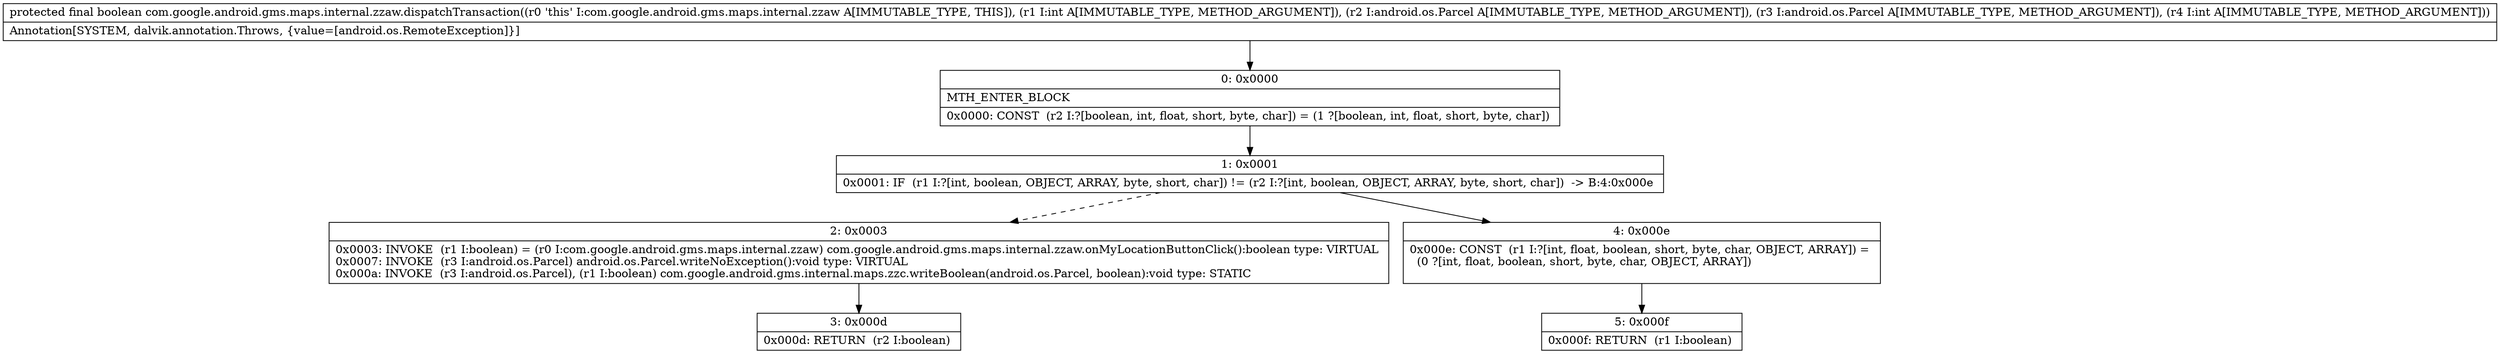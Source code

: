 digraph "CFG forcom.google.android.gms.maps.internal.zzaw.dispatchTransaction(ILandroid\/os\/Parcel;Landroid\/os\/Parcel;I)Z" {
Node_0 [shape=record,label="{0\:\ 0x0000|MTH_ENTER_BLOCK\l|0x0000: CONST  (r2 I:?[boolean, int, float, short, byte, char]) = (1 ?[boolean, int, float, short, byte, char]) \l}"];
Node_1 [shape=record,label="{1\:\ 0x0001|0x0001: IF  (r1 I:?[int, boolean, OBJECT, ARRAY, byte, short, char]) != (r2 I:?[int, boolean, OBJECT, ARRAY, byte, short, char])  \-\> B:4:0x000e \l}"];
Node_2 [shape=record,label="{2\:\ 0x0003|0x0003: INVOKE  (r1 I:boolean) = (r0 I:com.google.android.gms.maps.internal.zzaw) com.google.android.gms.maps.internal.zzaw.onMyLocationButtonClick():boolean type: VIRTUAL \l0x0007: INVOKE  (r3 I:android.os.Parcel) android.os.Parcel.writeNoException():void type: VIRTUAL \l0x000a: INVOKE  (r3 I:android.os.Parcel), (r1 I:boolean) com.google.android.gms.internal.maps.zzc.writeBoolean(android.os.Parcel, boolean):void type: STATIC \l}"];
Node_3 [shape=record,label="{3\:\ 0x000d|0x000d: RETURN  (r2 I:boolean) \l}"];
Node_4 [shape=record,label="{4\:\ 0x000e|0x000e: CONST  (r1 I:?[int, float, boolean, short, byte, char, OBJECT, ARRAY]) = \l  (0 ?[int, float, boolean, short, byte, char, OBJECT, ARRAY])\l \l}"];
Node_5 [shape=record,label="{5\:\ 0x000f|0x000f: RETURN  (r1 I:boolean) \l}"];
MethodNode[shape=record,label="{protected final boolean com.google.android.gms.maps.internal.zzaw.dispatchTransaction((r0 'this' I:com.google.android.gms.maps.internal.zzaw A[IMMUTABLE_TYPE, THIS]), (r1 I:int A[IMMUTABLE_TYPE, METHOD_ARGUMENT]), (r2 I:android.os.Parcel A[IMMUTABLE_TYPE, METHOD_ARGUMENT]), (r3 I:android.os.Parcel A[IMMUTABLE_TYPE, METHOD_ARGUMENT]), (r4 I:int A[IMMUTABLE_TYPE, METHOD_ARGUMENT]))  | Annotation[SYSTEM, dalvik.annotation.Throws, \{value=[android.os.RemoteException]\}]\l}"];
MethodNode -> Node_0;
Node_0 -> Node_1;
Node_1 -> Node_2[style=dashed];
Node_1 -> Node_4;
Node_2 -> Node_3;
Node_4 -> Node_5;
}

